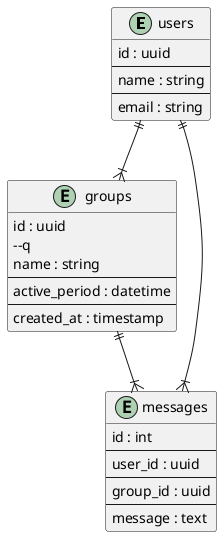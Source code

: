 @startuml "database schema"

entity users {
    id : uuid
    --
    name : string
    --
    email : string
}

entity groups {
    id : uuid
    --q
    name : string
    --
    active_period : datetime
    --
    created_at : timestamp
}

entity messages {
    id : int
    --
    user_id : uuid
    --
    group_id : uuid
    --
    message : text
}

users ||--|{ messages
users ||--|{ groups
groups ||--|{ messages

@enduml